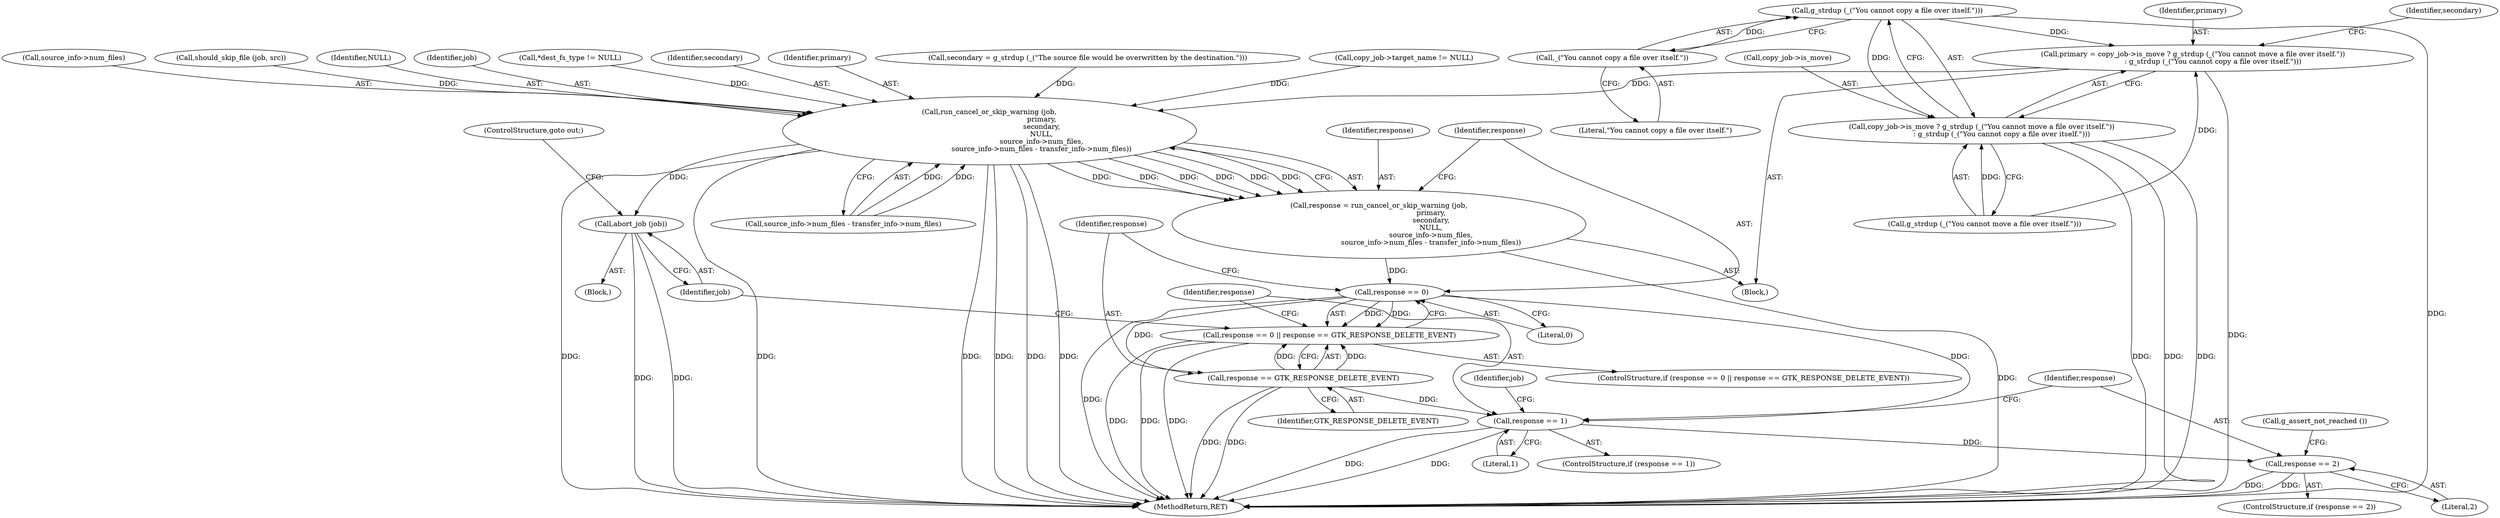 digraph "0_nautilus_1630f53481f445ada0a455e9979236d31a8d3bb0_0@API" {
"1000324" [label="(Call,g_strdup (_(\"You cannot copy a file over itself.\")))"];
"1000325" [label="(Call,_(\"You cannot copy a file over itself.\"))"];
"1000315" [label="(Call,primary = copy_job->is_move ? g_strdup (_(\"You cannot move a file over itself.\"))\n                  : g_strdup (_(\"You cannot copy a file over itself.\")))"];
"1000334" [label="(Call,run_cancel_or_skip_warning (job,\n                                               primary,\n                                               secondary,\n                                               NULL,\n                                               source_info->num_files,\n                                               source_info->num_files - transfer_info->num_files))"];
"1000332" [label="(Call,response = run_cancel_or_skip_warning (job,\n                                               primary,\n                                               secondary,\n                                               NULL,\n                                               source_info->num_files,\n                                               source_info->num_files - transfer_info->num_files))"];
"1000351" [label="(Call,response == 0)"];
"1000350" [label="(Call,response == 0 || response == GTK_RESPONSE_DELETE_EVENT)"];
"1000354" [label="(Call,response == GTK_RESPONSE_DELETE_EVENT)"];
"1000362" [label="(Call,response == 1)"];
"1000373" [label="(Call,response == 2)"];
"1000358" [label="(Call,abort_job (job))"];
"1000317" [label="(Call,copy_job->is_move ? g_strdup (_(\"You cannot move a file over itself.\"))\n                  : g_strdup (_(\"You cannot copy a file over itself.\")))"];
"1000337" [label="(Identifier,secondary)"];
"1001114" [label="(MethodReturn,RET)"];
"1000334" [label="(Call,run_cancel_or_skip_warning (job,\n                                               primary,\n                                               secondary,\n                                               NULL,\n                                               source_info->num_files,\n                                               source_info->num_files - transfer_info->num_files))"];
"1000336" [label="(Identifier,primary)"];
"1000327" [label="(Call,secondary = g_strdup (_(\"The source file would be overwritten by the destination.\")))"];
"1000354" [label="(Call,response == GTK_RESPONSE_DELETE_EVENT)"];
"1000321" [label="(Call,g_strdup (_(\"You cannot move a file over itself.\")))"];
"1000373" [label="(Call,response == 2)"];
"1000363" [label="(Identifier,response)"];
"1000200" [label="(Call,copy_job->target_name != NULL)"];
"1000315" [label="(Call,primary = copy_job->is_move ? g_strdup (_(\"You cannot move a file over itself.\"))\n                  : g_strdup (_(\"You cannot copy a file over itself.\")))"];
"1000353" [label="(Literal,0)"];
"1000316" [label="(Identifier,primary)"];
"1000375" [label="(Literal,2)"];
"1000325" [label="(Call,_(\"You cannot copy a file over itself.\"))"];
"1000332" [label="(Call,response = run_cancel_or_skip_warning (job,\n                                               primary,\n                                               secondary,\n                                               NULL,\n                                               source_info->num_files,\n                                               source_info->num_files - transfer_info->num_files))"];
"1000359" [label="(Identifier,job)"];
"1000374" [label="(Identifier,response)"];
"1000308" [label="(Block,)"];
"1000317" [label="(Call,copy_job->is_move ? g_strdup (_(\"You cannot move a file over itself.\"))\n                  : g_strdup (_(\"You cannot copy a file over itself.\")))"];
"1000351" [label="(Call,response == 0)"];
"1000349" [label="(ControlStructure,if (response == 0 || response == GTK_RESPONSE_DELETE_EVENT))"];
"1000355" [label="(Identifier,response)"];
"1000356" [label="(Identifier,GTK_RESPONSE_DELETE_EVENT)"];
"1000357" [label="(Block,)"];
"1000339" [label="(Call,source_info->num_files)"];
"1000342" [label="(Call,source_info->num_files - transfer_info->num_files)"];
"1000364" [label="(Literal,1)"];
"1000326" [label="(Literal,\"You cannot copy a file over itself.\")"];
"1000324" [label="(Call,g_strdup (_(\"You cannot copy a file over itself.\")))"];
"1000333" [label="(Identifier,response)"];
"1000368" [label="(Identifier,job)"];
"1000372" [label="(ControlStructure,if (response == 2))"];
"1000318" [label="(Call,copy_job->is_move)"];
"1000167" [label="(Call,should_skip_file (job, src))"];
"1000328" [label="(Identifier,secondary)"];
"1000352" [label="(Identifier,response)"];
"1000380" [label="(ControlStructure,goto out;)"];
"1000338" [label="(Identifier,NULL)"];
"1000335" [label="(Identifier,job)"];
"1000181" [label="(Call,*dest_fs_type != NULL)"];
"1000361" [label="(ControlStructure,if (response == 1))"];
"1000379" [label="(Call,g_assert_not_reached ())"];
"1000362" [label="(Call,response == 1)"];
"1000358" [label="(Call,abort_job (job))"];
"1000350" [label="(Call,response == 0 || response == GTK_RESPONSE_DELETE_EVENT)"];
"1000324" -> "1000317"  [label="AST: "];
"1000324" -> "1000325"  [label="CFG: "];
"1000325" -> "1000324"  [label="AST: "];
"1000317" -> "1000324"  [label="CFG: "];
"1000324" -> "1001114"  [label="DDG: "];
"1000324" -> "1000315"  [label="DDG: "];
"1000324" -> "1000317"  [label="DDG: "];
"1000325" -> "1000324"  [label="DDG: "];
"1000325" -> "1000326"  [label="CFG: "];
"1000326" -> "1000325"  [label="AST: "];
"1000315" -> "1000308"  [label="AST: "];
"1000315" -> "1000317"  [label="CFG: "];
"1000316" -> "1000315"  [label="AST: "];
"1000317" -> "1000315"  [label="AST: "];
"1000328" -> "1000315"  [label="CFG: "];
"1000315" -> "1001114"  [label="DDG: "];
"1000321" -> "1000315"  [label="DDG: "];
"1000315" -> "1000334"  [label="DDG: "];
"1000334" -> "1000332"  [label="AST: "];
"1000334" -> "1000342"  [label="CFG: "];
"1000335" -> "1000334"  [label="AST: "];
"1000336" -> "1000334"  [label="AST: "];
"1000337" -> "1000334"  [label="AST: "];
"1000338" -> "1000334"  [label="AST: "];
"1000339" -> "1000334"  [label="AST: "];
"1000342" -> "1000334"  [label="AST: "];
"1000332" -> "1000334"  [label="CFG: "];
"1000334" -> "1001114"  [label="DDG: "];
"1000334" -> "1001114"  [label="DDG: "];
"1000334" -> "1001114"  [label="DDG: "];
"1000334" -> "1001114"  [label="DDG: "];
"1000334" -> "1001114"  [label="DDG: "];
"1000334" -> "1001114"  [label="DDG: "];
"1000334" -> "1000332"  [label="DDG: "];
"1000334" -> "1000332"  [label="DDG: "];
"1000334" -> "1000332"  [label="DDG: "];
"1000334" -> "1000332"  [label="DDG: "];
"1000334" -> "1000332"  [label="DDG: "];
"1000334" -> "1000332"  [label="DDG: "];
"1000167" -> "1000334"  [label="DDG: "];
"1000327" -> "1000334"  [label="DDG: "];
"1000181" -> "1000334"  [label="DDG: "];
"1000200" -> "1000334"  [label="DDG: "];
"1000342" -> "1000334"  [label="DDG: "];
"1000342" -> "1000334"  [label="DDG: "];
"1000334" -> "1000358"  [label="DDG: "];
"1000332" -> "1000308"  [label="AST: "];
"1000333" -> "1000332"  [label="AST: "];
"1000352" -> "1000332"  [label="CFG: "];
"1000332" -> "1001114"  [label="DDG: "];
"1000332" -> "1000351"  [label="DDG: "];
"1000351" -> "1000350"  [label="AST: "];
"1000351" -> "1000353"  [label="CFG: "];
"1000352" -> "1000351"  [label="AST: "];
"1000353" -> "1000351"  [label="AST: "];
"1000355" -> "1000351"  [label="CFG: "];
"1000350" -> "1000351"  [label="CFG: "];
"1000351" -> "1001114"  [label="DDG: "];
"1000351" -> "1000350"  [label="DDG: "];
"1000351" -> "1000350"  [label="DDG: "];
"1000351" -> "1000354"  [label="DDG: "];
"1000351" -> "1000362"  [label="DDG: "];
"1000350" -> "1000349"  [label="AST: "];
"1000350" -> "1000354"  [label="CFG: "];
"1000354" -> "1000350"  [label="AST: "];
"1000359" -> "1000350"  [label="CFG: "];
"1000363" -> "1000350"  [label="CFG: "];
"1000350" -> "1001114"  [label="DDG: "];
"1000350" -> "1001114"  [label="DDG: "];
"1000350" -> "1001114"  [label="DDG: "];
"1000354" -> "1000350"  [label="DDG: "];
"1000354" -> "1000350"  [label="DDG: "];
"1000354" -> "1000356"  [label="CFG: "];
"1000355" -> "1000354"  [label="AST: "];
"1000356" -> "1000354"  [label="AST: "];
"1000354" -> "1001114"  [label="DDG: "];
"1000354" -> "1001114"  [label="DDG: "];
"1000354" -> "1000362"  [label="DDG: "];
"1000362" -> "1000361"  [label="AST: "];
"1000362" -> "1000364"  [label="CFG: "];
"1000363" -> "1000362"  [label="AST: "];
"1000364" -> "1000362"  [label="AST: "];
"1000368" -> "1000362"  [label="CFG: "];
"1000374" -> "1000362"  [label="CFG: "];
"1000362" -> "1001114"  [label="DDG: "];
"1000362" -> "1001114"  [label="DDG: "];
"1000362" -> "1000373"  [label="DDG: "];
"1000373" -> "1000372"  [label="AST: "];
"1000373" -> "1000375"  [label="CFG: "];
"1000374" -> "1000373"  [label="AST: "];
"1000375" -> "1000373"  [label="AST: "];
"1000379" -> "1000373"  [label="CFG: "];
"1000373" -> "1001114"  [label="DDG: "];
"1000373" -> "1001114"  [label="DDG: "];
"1000358" -> "1000357"  [label="AST: "];
"1000358" -> "1000359"  [label="CFG: "];
"1000359" -> "1000358"  [label="AST: "];
"1000380" -> "1000358"  [label="CFG: "];
"1000358" -> "1001114"  [label="DDG: "];
"1000358" -> "1001114"  [label="DDG: "];
"1000317" -> "1000321"  [label="CFG: "];
"1000318" -> "1000317"  [label="AST: "];
"1000321" -> "1000317"  [label="AST: "];
"1000317" -> "1001114"  [label="DDG: "];
"1000317" -> "1001114"  [label="DDG: "];
"1000317" -> "1001114"  [label="DDG: "];
"1000321" -> "1000317"  [label="DDG: "];
}
